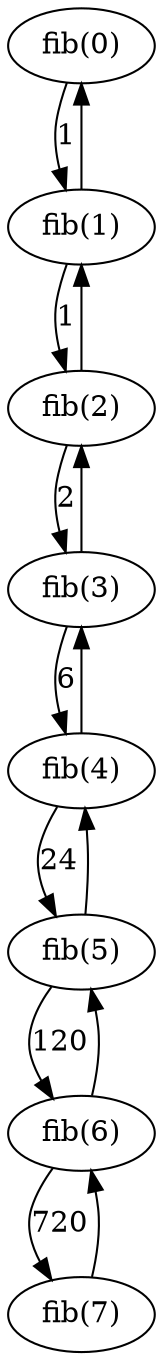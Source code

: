 digraph G {
        fib0 [label="fib(0)"]
        fib1 [label="fib(1)"]
        fib2 [label="fib(2)"]
        fib3 [label="fib(3)"]
        fib4 [label="fib(4)"]
        fib5 [label="fib(5)"]
        fib6 [label="fib(6)"]
        fib7 [label="fib(7)"]


        fib7->fib6
        fib6->fib5
        fib5->fib4
        fib4->fib3
        fib3->fib2
        fib2->fib1
        fib1->fib0

        fib6->fib7 [label="720"]
        fib5->fib6 [label="120"]
        fib4->fib5 [label="24"]
        fib3->fib4 [label="6"]
        fib2->fib3 [label="2"]
        fib1->fib2 [label="1"]
        fib0->fib1 [label="1"]

}
